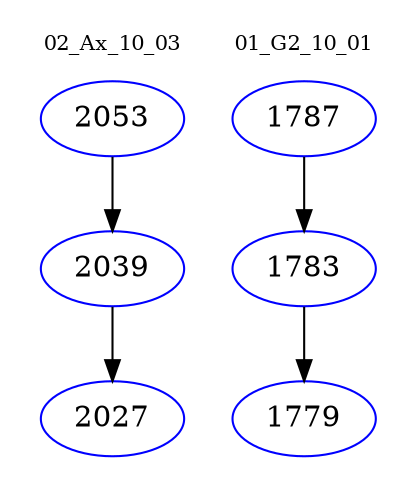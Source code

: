 digraph{
subgraph cluster_0 {
color = white
label = "02_Ax_10_03";
fontsize=10;
T0_2053 [label="2053", color="blue"]
T0_2053 -> T0_2039 [color="black"]
T0_2039 [label="2039", color="blue"]
T0_2039 -> T0_2027 [color="black"]
T0_2027 [label="2027", color="blue"]
}
subgraph cluster_1 {
color = white
label = "01_G2_10_01";
fontsize=10;
T1_1787 [label="1787", color="blue"]
T1_1787 -> T1_1783 [color="black"]
T1_1783 [label="1783", color="blue"]
T1_1783 -> T1_1779 [color="black"]
T1_1779 [label="1779", color="blue"]
}
}
